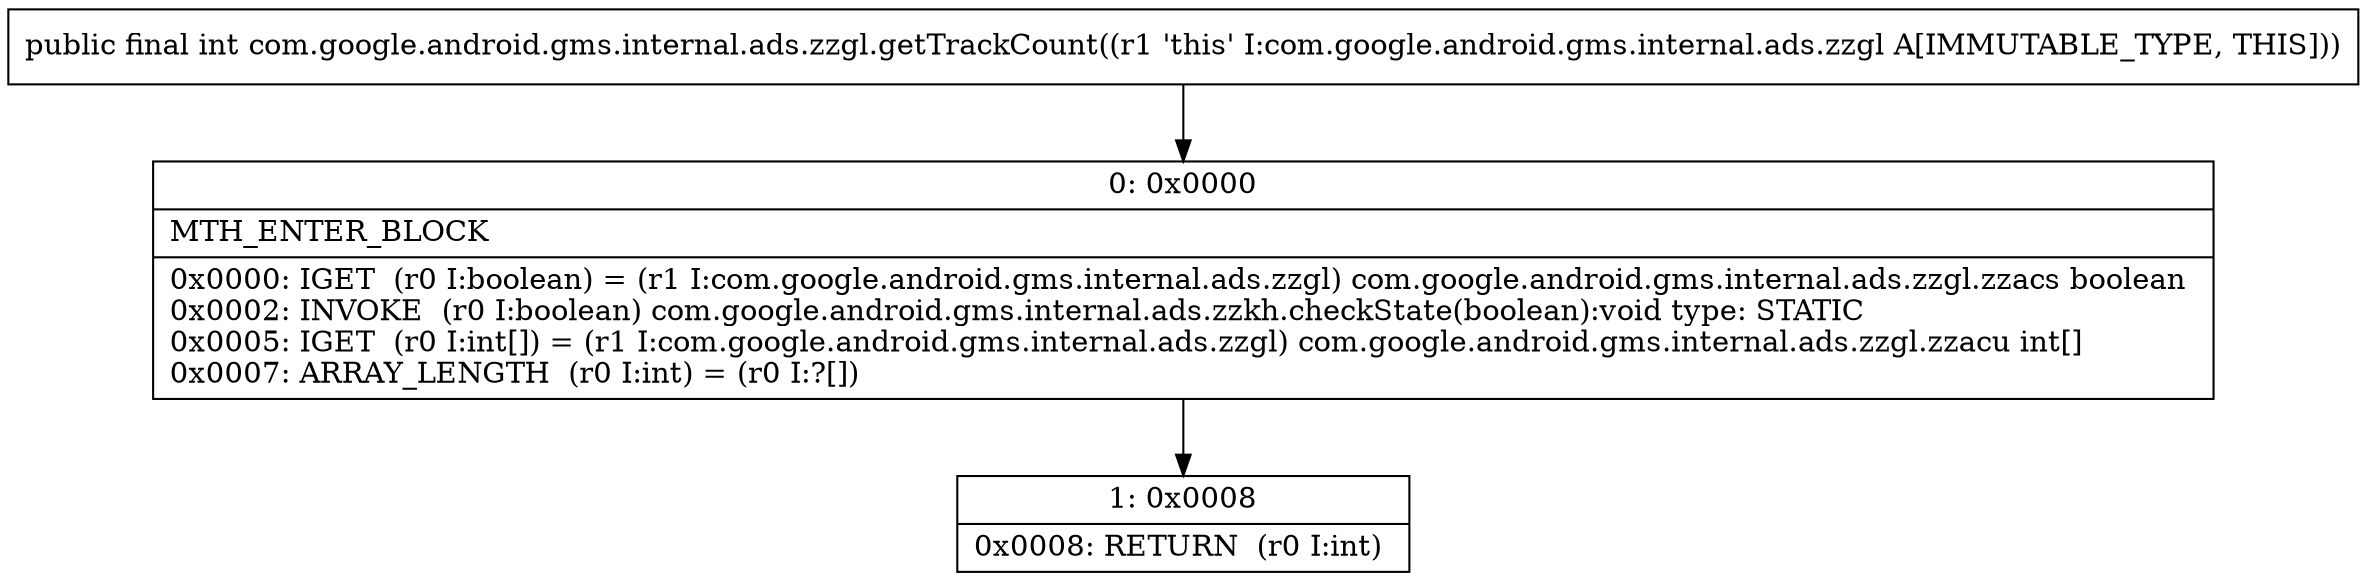 digraph "CFG forcom.google.android.gms.internal.ads.zzgl.getTrackCount()I" {
Node_0 [shape=record,label="{0\:\ 0x0000|MTH_ENTER_BLOCK\l|0x0000: IGET  (r0 I:boolean) = (r1 I:com.google.android.gms.internal.ads.zzgl) com.google.android.gms.internal.ads.zzgl.zzacs boolean \l0x0002: INVOKE  (r0 I:boolean) com.google.android.gms.internal.ads.zzkh.checkState(boolean):void type: STATIC \l0x0005: IGET  (r0 I:int[]) = (r1 I:com.google.android.gms.internal.ads.zzgl) com.google.android.gms.internal.ads.zzgl.zzacu int[] \l0x0007: ARRAY_LENGTH  (r0 I:int) = (r0 I:?[]) \l}"];
Node_1 [shape=record,label="{1\:\ 0x0008|0x0008: RETURN  (r0 I:int) \l}"];
MethodNode[shape=record,label="{public final int com.google.android.gms.internal.ads.zzgl.getTrackCount((r1 'this' I:com.google.android.gms.internal.ads.zzgl A[IMMUTABLE_TYPE, THIS])) }"];
MethodNode -> Node_0;
Node_0 -> Node_1;
}

